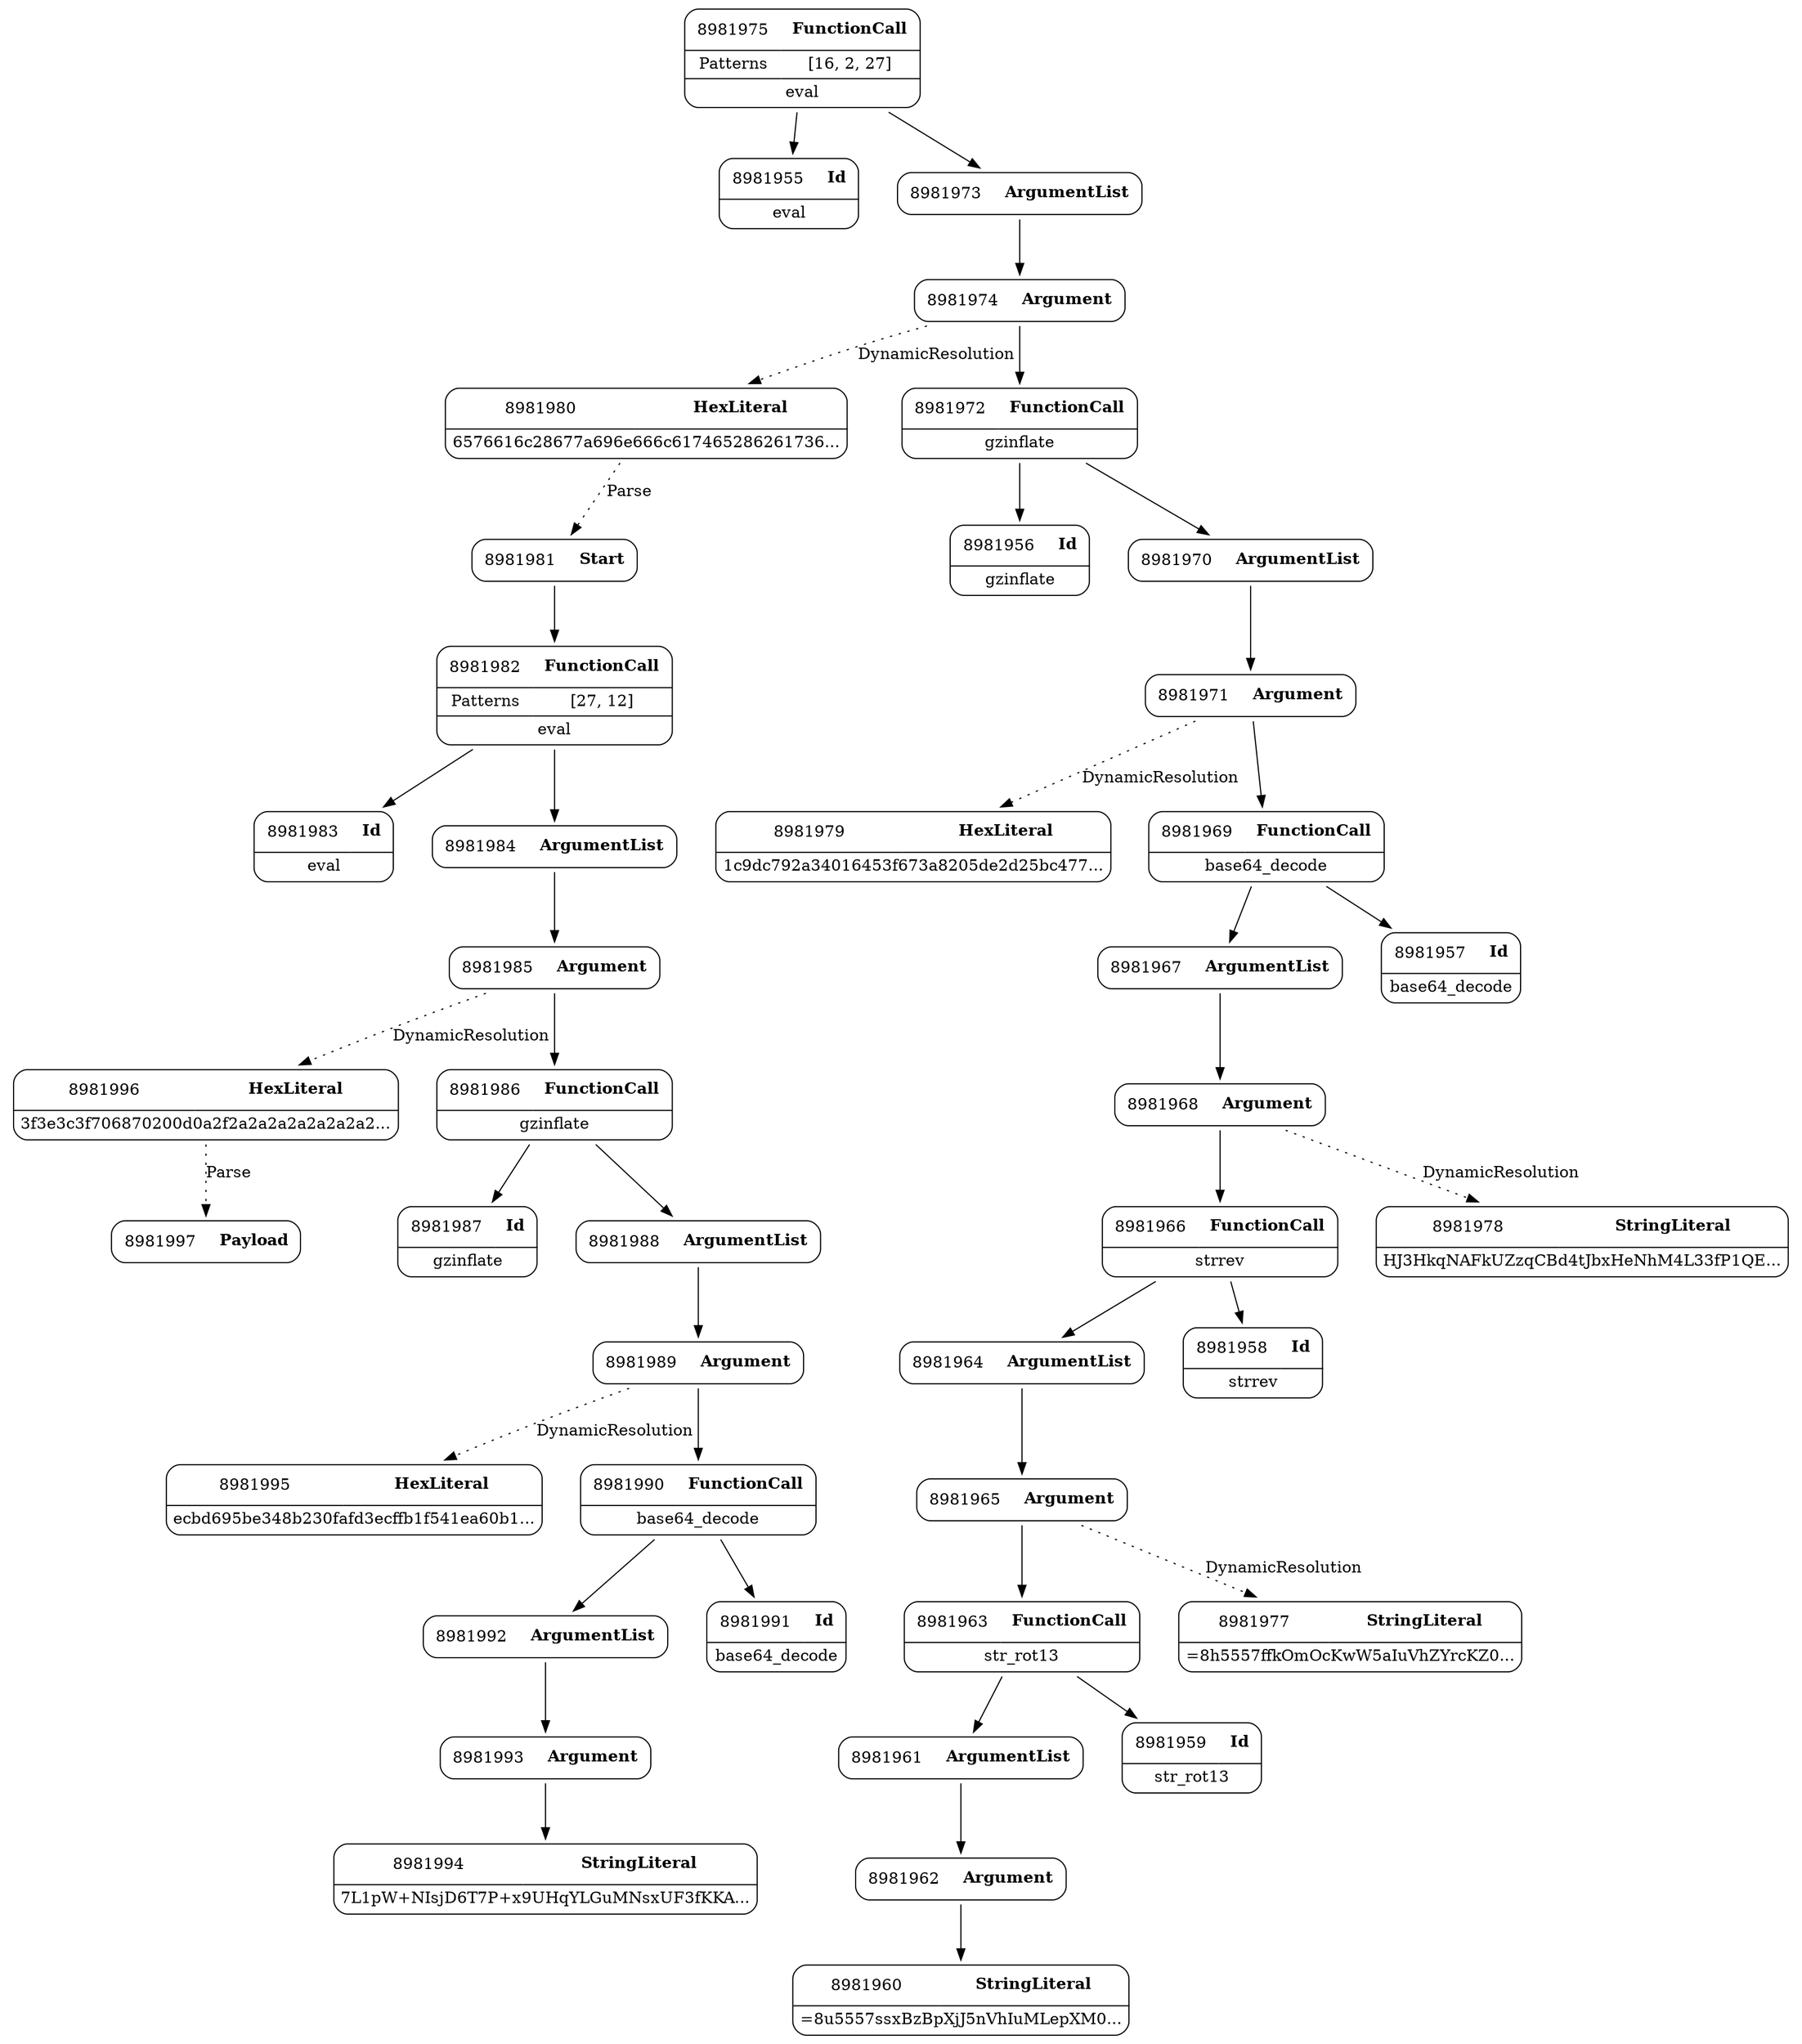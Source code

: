 digraph ast {
node [shape=none];
8981961 [label=<<TABLE border='1' cellspacing='0' cellpadding='10' style='rounded' ><TR><TD border='0'>8981961</TD><TD border='0'><B>ArgumentList</B></TD></TR></TABLE>>];
8981961 -> 8981962 [weight=2];
8981960 [label=<<TABLE border='1' cellspacing='0' cellpadding='10' style='rounded' ><TR><TD border='0'>8981960</TD><TD border='0'><B>StringLiteral</B></TD></TR><HR/><TR><TD border='0' cellpadding='5' colspan='2'>=8u5557ssxBzBpXjJ5nVhIuMLepXM0...</TD></TR></TABLE>>];
8981963 [label=<<TABLE border='1' cellspacing='0' cellpadding='10' style='rounded' ><TR><TD border='0'>8981963</TD><TD border='0'><B>FunctionCall</B></TD></TR><HR/><TR><TD border='0' cellpadding='5' colspan='2'>str_rot13</TD></TR></TABLE>>];
8981963 -> 8981959 [weight=2];
8981963 -> 8981961 [weight=2];
8981962 [label=<<TABLE border='1' cellspacing='0' cellpadding='10' style='rounded' ><TR><TD border='0'>8981962</TD><TD border='0'><B>Argument</B></TD></TR></TABLE>>];
8981962 -> 8981960 [weight=2];
8981965 [label=<<TABLE border='1' cellspacing='0' cellpadding='10' style='rounded' ><TR><TD border='0'>8981965</TD><TD border='0'><B>Argument</B></TD></TR></TABLE>>];
8981965 -> 8981963 [weight=2];
8981965 -> 8981977 [style=dotted,label=DynamicResolution];
8981964 [label=<<TABLE border='1' cellspacing='0' cellpadding='10' style='rounded' ><TR><TD border='0'>8981964</TD><TD border='0'><B>ArgumentList</B></TD></TR></TABLE>>];
8981964 -> 8981965 [weight=2];
8981967 [label=<<TABLE border='1' cellspacing='0' cellpadding='10' style='rounded' ><TR><TD border='0'>8981967</TD><TD border='0'><B>ArgumentList</B></TD></TR></TABLE>>];
8981967 -> 8981968 [weight=2];
8981966 [label=<<TABLE border='1' cellspacing='0' cellpadding='10' style='rounded' ><TR><TD border='0'>8981966</TD><TD border='0'><B>FunctionCall</B></TD></TR><HR/><TR><TD border='0' cellpadding='5' colspan='2'>strrev</TD></TR></TABLE>>];
8981966 -> 8981958 [weight=2];
8981966 -> 8981964 [weight=2];
8981955 [label=<<TABLE border='1' cellspacing='0' cellpadding='10' style='rounded' ><TR><TD border='0'>8981955</TD><TD border='0'><B>Id</B></TD></TR><HR/><TR><TD border='0' cellpadding='5' colspan='2'>eval</TD></TR></TABLE>>];
8981957 [label=<<TABLE border='1' cellspacing='0' cellpadding='10' style='rounded' ><TR><TD border='0'>8981957</TD><TD border='0'><B>Id</B></TD></TR><HR/><TR><TD border='0' cellpadding='5' colspan='2'>base64_decode</TD></TR></TABLE>>];
8981956 [label=<<TABLE border='1' cellspacing='0' cellpadding='10' style='rounded' ><TR><TD border='0'>8981956</TD><TD border='0'><B>Id</B></TD></TR><HR/><TR><TD border='0' cellpadding='5' colspan='2'>gzinflate</TD></TR></TABLE>>];
8981959 [label=<<TABLE border='1' cellspacing='0' cellpadding='10' style='rounded' ><TR><TD border='0'>8981959</TD><TD border='0'><B>Id</B></TD></TR><HR/><TR><TD border='0' cellpadding='5' colspan='2'>str_rot13</TD></TR></TABLE>>];
8981958 [label=<<TABLE border='1' cellspacing='0' cellpadding='10' style='rounded' ><TR><TD border='0'>8981958</TD><TD border='0'><B>Id</B></TD></TR><HR/><TR><TD border='0' cellpadding='5' colspan='2'>strrev</TD></TR></TABLE>>];
8981977 [label=<<TABLE border='1' cellspacing='0' cellpadding='10' style='rounded' ><TR><TD border='0'>8981977</TD><TD border='0'><B>StringLiteral</B></TD></TR><HR/><TR><TD border='0' cellpadding='5' colspan='2'>=8h5557ffkOmOcKwW5aIuVhZYrcKZ0...</TD></TR></TABLE>>];
8981979 [label=<<TABLE border='1' cellspacing='0' cellpadding='10' style='rounded' ><TR><TD border='0'>8981979</TD><TD border='0'><B>HexLiteral</B></TD></TR><HR/><TR><TD border='0' cellpadding='5' colspan='2'>1c9dc792a34016453f673a8205de2d25bc477...</TD></TR></TABLE>>];
8981978 [label=<<TABLE border='1' cellspacing='0' cellpadding='10' style='rounded' ><TR><TD border='0'>8981978</TD><TD border='0'><B>StringLiteral</B></TD></TR><HR/><TR><TD border='0' cellpadding='5' colspan='2'>HJ3HkqNAFkUZzqCBd4tJbxHeNhM4L33fP1QE...</TD></TR></TABLE>>];
8981981 [label=<<TABLE border='1' cellspacing='0' cellpadding='10' style='rounded' ><TR><TD border='0'>8981981</TD><TD border='0'><B>Start</B></TD></TR></TABLE>>];
8981981 -> 8981982 [weight=2];
8981980 [label=<<TABLE border='1' cellspacing='0' cellpadding='10' style='rounded' ><TR><TD border='0'>8981980</TD><TD border='0'><B>HexLiteral</B></TD></TR><HR/><TR><TD border='0' cellpadding='5' colspan='2'>6576616c28677a696e666c617465286261736...</TD></TR></TABLE>>];
8981980 -> 8981981 [style=dotted,label=Parse];
8981983 [label=<<TABLE border='1' cellspacing='0' cellpadding='10' style='rounded' ><TR><TD border='0'>8981983</TD><TD border='0'><B>Id</B></TD></TR><HR/><TR><TD border='0' cellpadding='5' colspan='2'>eval</TD></TR></TABLE>>];
8981982 [label=<<TABLE border='1' cellspacing='0' cellpadding='10' style='rounded' ><TR><TD border='0'>8981982</TD><TD border='0'><B>FunctionCall</B></TD></TR><HR/><TR><TD border='0' cellpadding='5'>Patterns</TD><TD border='0' cellpadding='5'>[27, 12]</TD></TR><HR/><TR><TD border='0' cellpadding='5' colspan='2'>eval</TD></TR></TABLE>>];
8981982 -> 8981983 [weight=2];
8981982 -> 8981984 [weight=2];
8981969 [label=<<TABLE border='1' cellspacing='0' cellpadding='10' style='rounded' ><TR><TD border='0'>8981969</TD><TD border='0'><B>FunctionCall</B></TD></TR><HR/><TR><TD border='0' cellpadding='5' colspan='2'>base64_decode</TD></TR></TABLE>>];
8981969 -> 8981957 [weight=2];
8981969 -> 8981967 [weight=2];
8981968 [label=<<TABLE border='1' cellspacing='0' cellpadding='10' style='rounded' ><TR><TD border='0'>8981968</TD><TD border='0'><B>Argument</B></TD></TR></TABLE>>];
8981968 -> 8981966 [weight=2];
8981968 -> 8981978 [style=dotted,label=DynamicResolution];
8981971 [label=<<TABLE border='1' cellspacing='0' cellpadding='10' style='rounded' ><TR><TD border='0'>8981971</TD><TD border='0'><B>Argument</B></TD></TR></TABLE>>];
8981971 -> 8981969 [weight=2];
8981971 -> 8981979 [style=dotted,label=DynamicResolution];
8981970 [label=<<TABLE border='1' cellspacing='0' cellpadding='10' style='rounded' ><TR><TD border='0'>8981970</TD><TD border='0'><B>ArgumentList</B></TD></TR></TABLE>>];
8981970 -> 8981971 [weight=2];
8981973 [label=<<TABLE border='1' cellspacing='0' cellpadding='10' style='rounded' ><TR><TD border='0'>8981973</TD><TD border='0'><B>ArgumentList</B></TD></TR></TABLE>>];
8981973 -> 8981974 [weight=2];
8981972 [label=<<TABLE border='1' cellspacing='0' cellpadding='10' style='rounded' ><TR><TD border='0'>8981972</TD><TD border='0'><B>FunctionCall</B></TD></TR><HR/><TR><TD border='0' cellpadding='5' colspan='2'>gzinflate</TD></TR></TABLE>>];
8981972 -> 8981956 [weight=2];
8981972 -> 8981970 [weight=2];
8981975 [label=<<TABLE border='1' cellspacing='0' cellpadding='10' style='rounded' ><TR><TD border='0'>8981975</TD><TD border='0'><B>FunctionCall</B></TD></TR><HR/><TR><TD border='0' cellpadding='5'>Patterns</TD><TD border='0' cellpadding='5'>[16, 2, 27]</TD></TR><HR/><TR><TD border='0' cellpadding='5' colspan='2'>eval</TD></TR></TABLE>>];
8981975 -> 8981955 [weight=2];
8981975 -> 8981973 [weight=2];
8981974 [label=<<TABLE border='1' cellspacing='0' cellpadding='10' style='rounded' ><TR><TD border='0'>8981974</TD><TD border='0'><B>Argument</B></TD></TR></TABLE>>];
8981974 -> 8981972 [weight=2];
8981974 -> 8981980 [style=dotted,label=DynamicResolution];
8981993 [label=<<TABLE border='1' cellspacing='0' cellpadding='10' style='rounded' ><TR><TD border='0'>8981993</TD><TD border='0'><B>Argument</B></TD></TR></TABLE>>];
8981993 -> 8981994 [weight=2];
8981992 [label=<<TABLE border='1' cellspacing='0' cellpadding='10' style='rounded' ><TR><TD border='0'>8981992</TD><TD border='0'><B>ArgumentList</B></TD></TR></TABLE>>];
8981992 -> 8981993 [weight=2];
8981995 [label=<<TABLE border='1' cellspacing='0' cellpadding='10' style='rounded' ><TR><TD border='0'>8981995</TD><TD border='0'><B>HexLiteral</B></TD></TR><HR/><TR><TD border='0' cellpadding='5' colspan='2'>ecbd695be348b230fafd3ecffb1f541ea60b1...</TD></TR></TABLE>>];
8981994 [label=<<TABLE border='1' cellspacing='0' cellpadding='10' style='rounded' ><TR><TD border='0'>8981994</TD><TD border='0'><B>StringLiteral</B></TD></TR><HR/><TR><TD border='0' cellpadding='5' colspan='2'>7L1pW+NIsjD6T7P+x9UHqYLGuMNsxUF3fKKA...</TD></TR></TABLE>>];
8981997 [label=<<TABLE border='1' cellspacing='0' cellpadding='10' style='rounded' ><TR><TD border='0'>8981997</TD><TD border='0'><B>Payload</B></TD></TR></TABLE>>];
8981996 [label=<<TABLE border='1' cellspacing='0' cellpadding='10' style='rounded' ><TR><TD border='0'>8981996</TD><TD border='0'><B>HexLiteral</B></TD></TR><HR/><TR><TD border='0' cellpadding='5' colspan='2'>3f3e3c3f706870200d0a2f2a2a2a2a2a2a2a2...</TD></TR></TABLE>>];
8981996 -> 8981997 [style=dotted,label=Parse];
8981985 [label=<<TABLE border='1' cellspacing='0' cellpadding='10' style='rounded' ><TR><TD border='0'>8981985</TD><TD border='0'><B>Argument</B></TD></TR></TABLE>>];
8981985 -> 8981986 [weight=2];
8981985 -> 8981996 [style=dotted,label=DynamicResolution];
8981984 [label=<<TABLE border='1' cellspacing='0' cellpadding='10' style='rounded' ><TR><TD border='0'>8981984</TD><TD border='0'><B>ArgumentList</B></TD></TR></TABLE>>];
8981984 -> 8981985 [weight=2];
8981987 [label=<<TABLE border='1' cellspacing='0' cellpadding='10' style='rounded' ><TR><TD border='0'>8981987</TD><TD border='0'><B>Id</B></TD></TR><HR/><TR><TD border='0' cellpadding='5' colspan='2'>gzinflate</TD></TR></TABLE>>];
8981986 [label=<<TABLE border='1' cellspacing='0' cellpadding='10' style='rounded' ><TR><TD border='0'>8981986</TD><TD border='0'><B>FunctionCall</B></TD></TR><HR/><TR><TD border='0' cellpadding='5' colspan='2'>gzinflate</TD></TR></TABLE>>];
8981986 -> 8981987 [weight=2];
8981986 -> 8981988 [weight=2];
8981989 [label=<<TABLE border='1' cellspacing='0' cellpadding='10' style='rounded' ><TR><TD border='0'>8981989</TD><TD border='0'><B>Argument</B></TD></TR></TABLE>>];
8981989 -> 8981990 [weight=2];
8981989 -> 8981995 [style=dotted,label=DynamicResolution];
8981988 [label=<<TABLE border='1' cellspacing='0' cellpadding='10' style='rounded' ><TR><TD border='0'>8981988</TD><TD border='0'><B>ArgumentList</B></TD></TR></TABLE>>];
8981988 -> 8981989 [weight=2];
8981991 [label=<<TABLE border='1' cellspacing='0' cellpadding='10' style='rounded' ><TR><TD border='0'>8981991</TD><TD border='0'><B>Id</B></TD></TR><HR/><TR><TD border='0' cellpadding='5' colspan='2'>base64_decode</TD></TR></TABLE>>];
8981990 [label=<<TABLE border='1' cellspacing='0' cellpadding='10' style='rounded' ><TR><TD border='0'>8981990</TD><TD border='0'><B>FunctionCall</B></TD></TR><HR/><TR><TD border='0' cellpadding='5' colspan='2'>base64_decode</TD></TR></TABLE>>];
8981990 -> 8981991 [weight=2];
8981990 -> 8981992 [weight=2];
}
